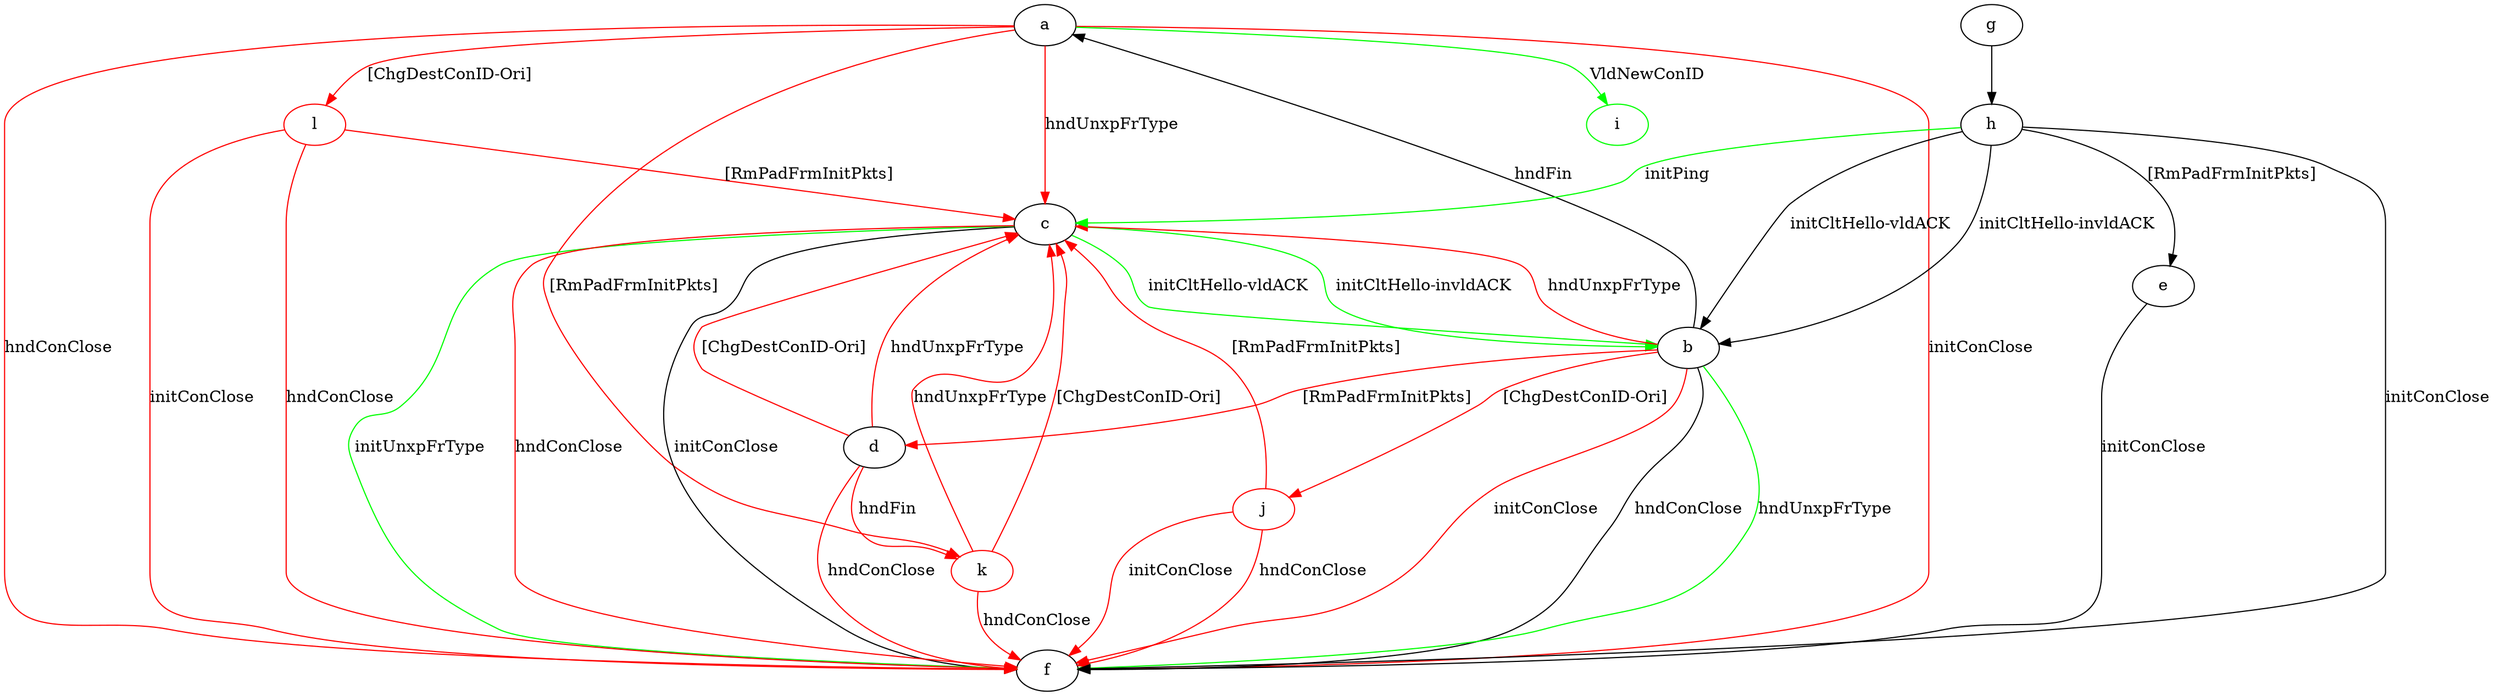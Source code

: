 digraph "" {
	a -> c	[key=0,
		color=red,
		label="hndUnxpFrType "];
	a -> f	[key=0,
		color=red,
		label="initConClose "];
	a -> f	[key=1,
		color=red,
		label="hndConClose "];
	i	[color=green];
	a -> i	[key=0,
		color=green,
		label="VldNewConID "];
	k	[color=red];
	a -> k	[key=0,
		color=red,
		label="[RmPadFrmInitPkts] "];
	l	[color=red];
	a -> l	[key=0,
		color=red,
		label="[ChgDestConID-Ori] "];
	b -> a	[key=0,
		label="hndFin "];
	b -> c	[key=0,
		color=red,
		label="hndUnxpFrType "];
	b -> d	[key=0,
		color=red,
		label="[RmPadFrmInitPkts] "];
	b -> f	[key=0,
		label="hndConClose "];
	b -> f	[key=1,
		color=green,
		label="hndUnxpFrType "];
	b -> f	[key=2,
		color=red,
		label="initConClose "];
	j	[color=red];
	b -> j	[key=0,
		color=red,
		label="[ChgDestConID-Ori] "];
	c -> b	[key=0,
		color=green,
		label="initCltHello-vldACK "];
	c -> b	[key=1,
		color=green,
		label="initCltHello-invldACK "];
	c -> f	[key=0,
		label="initConClose "];
	c -> f	[key=1,
		color=green,
		label="initUnxpFrType "];
	c -> f	[key=2,
		color=red,
		label="hndConClose "];
	d -> c	[key=0,
		color=red,
		label="hndUnxpFrType "];
	d -> c	[key=1,
		color=red,
		label="[ChgDestConID-Ori] "];
	d -> f	[key=0,
		color=red,
		label="hndConClose "];
	d -> k	[key=0,
		color=red,
		label="hndFin "];
	e -> f	[key=0,
		label="initConClose "];
	g -> h	[key=0];
	h -> b	[key=0,
		label="initCltHello-vldACK "];
	h -> b	[key=1,
		label="initCltHello-invldACK "];
	h -> c	[key=0,
		color=green,
		label="initPing "];
	h -> e	[key=0,
		label="[RmPadFrmInitPkts] "];
	h -> f	[key=0,
		label="initConClose "];
	j -> c	[key=0,
		color=red,
		label="[RmPadFrmInitPkts] "];
	j -> f	[key=0,
		color=red,
		label="initConClose "];
	j -> f	[key=1,
		color=red,
		label="hndConClose "];
	k -> c	[key=0,
		color=red,
		label="hndUnxpFrType "];
	k -> c	[key=1,
		color=red,
		label="[ChgDestConID-Ori] "];
	k -> f	[key=0,
		color=red,
		label="hndConClose "];
	l -> c	[key=0,
		color=red,
		label="[RmPadFrmInitPkts] "];
	l -> f	[key=0,
		color=red,
		label="initConClose "];
	l -> f	[key=1,
		color=red,
		label="hndConClose "];
}
